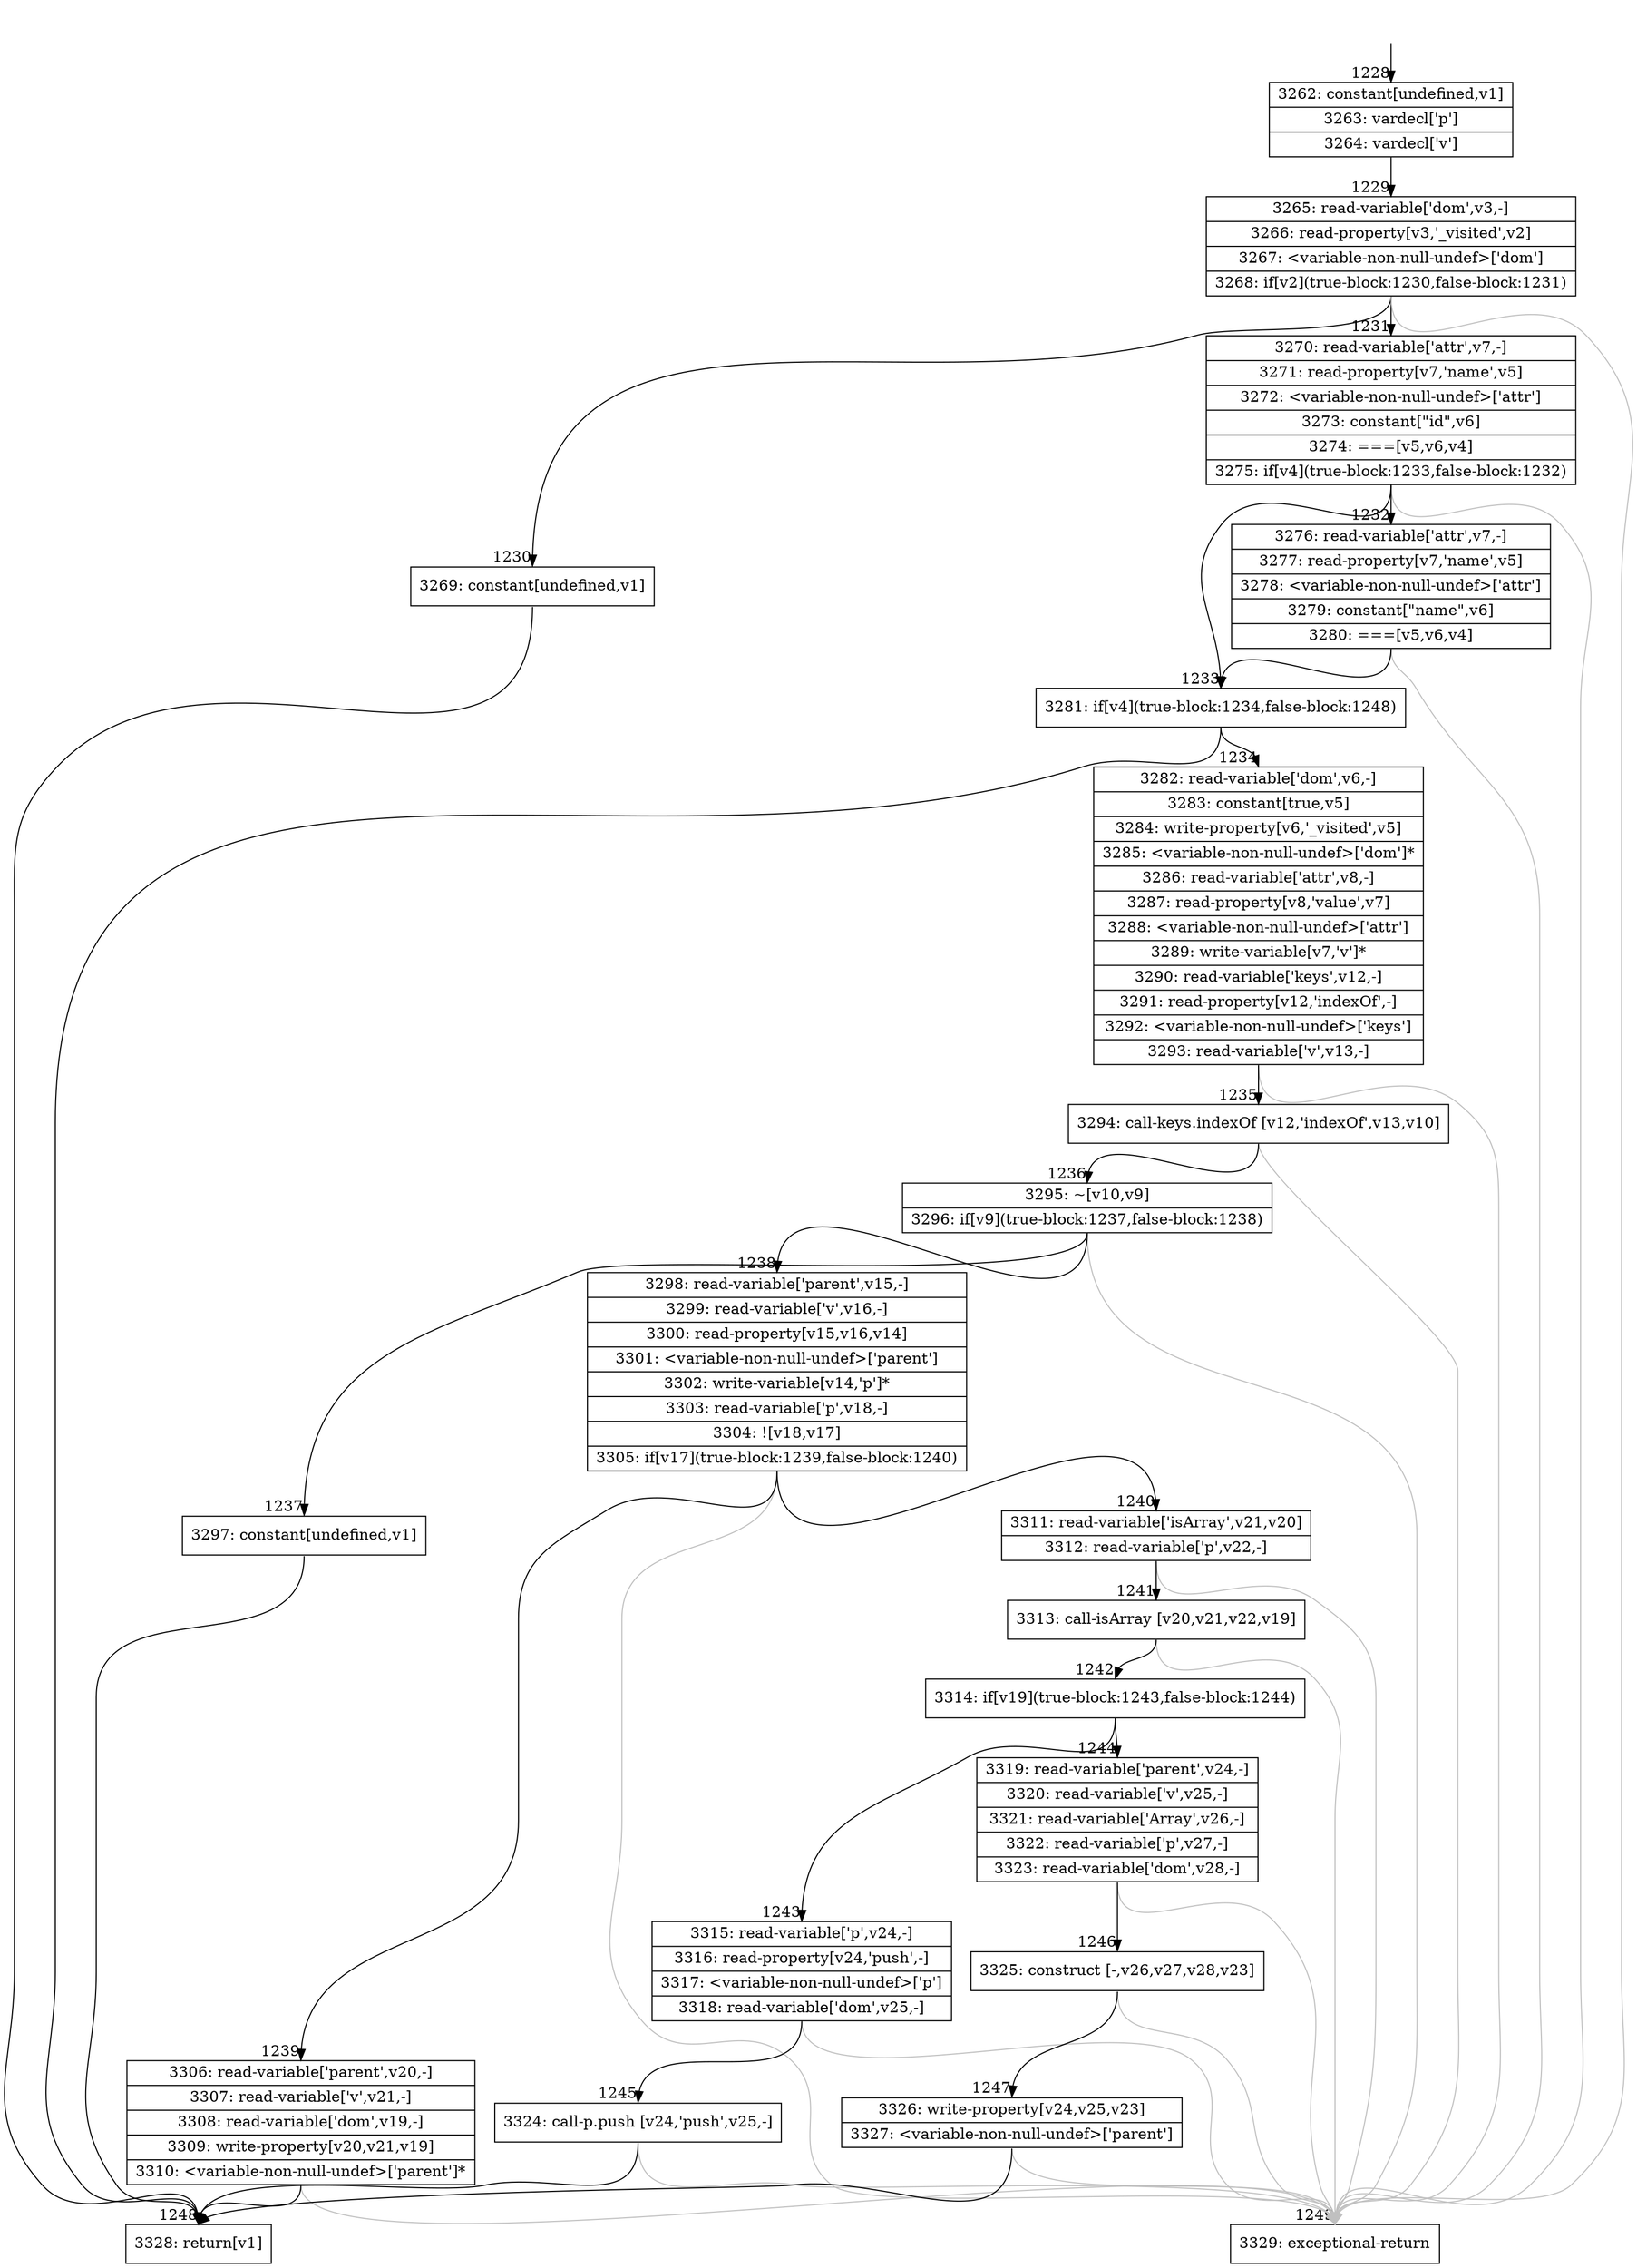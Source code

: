 digraph {
rankdir="TD"
BB_entry95[shape=none,label=""];
BB_entry95 -> BB1228 [tailport=s, headport=n, headlabel="    1228"]
BB1228 [shape=record label="{3262: constant[undefined,v1]|3263: vardecl['p']|3264: vardecl['v']}" ] 
BB1228 -> BB1229 [tailport=s, headport=n, headlabel="      1229"]
BB1229 [shape=record label="{3265: read-variable['dom',v3,-]|3266: read-property[v3,'_visited',v2]|3267: \<variable-non-null-undef\>['dom']|3268: if[v2](true-block:1230,false-block:1231)}" ] 
BB1229 -> BB1230 [tailport=s, headport=n, headlabel="      1230"]
BB1229 -> BB1231 [tailport=s, headport=n, headlabel="      1231"]
BB1229 -> BB1249 [tailport=s, headport=n, color=gray, headlabel="      1249"]
BB1230 [shape=record label="{3269: constant[undefined,v1]}" ] 
BB1230 -> BB1248 [tailport=s, headport=n, headlabel="      1248"]
BB1231 [shape=record label="{3270: read-variable['attr',v7,-]|3271: read-property[v7,'name',v5]|3272: \<variable-non-null-undef\>['attr']|3273: constant[\"id\",v6]|3274: ===[v5,v6,v4]|3275: if[v4](true-block:1233,false-block:1232)}" ] 
BB1231 -> BB1233 [tailport=s, headport=n, headlabel="      1233"]
BB1231 -> BB1232 [tailport=s, headport=n, headlabel="      1232"]
BB1231 -> BB1249 [tailport=s, headport=n, color=gray]
BB1232 [shape=record label="{3276: read-variable['attr',v7,-]|3277: read-property[v7,'name',v5]|3278: \<variable-non-null-undef\>['attr']|3279: constant[\"name\",v6]|3280: ===[v5,v6,v4]}" ] 
BB1232 -> BB1233 [tailport=s, headport=n]
BB1232 -> BB1249 [tailport=s, headport=n, color=gray]
BB1233 [shape=record label="{3281: if[v4](true-block:1234,false-block:1248)}" ] 
BB1233 -> BB1234 [tailport=s, headport=n, headlabel="      1234"]
BB1233 -> BB1248 [tailport=s, headport=n]
BB1234 [shape=record label="{3282: read-variable['dom',v6,-]|3283: constant[true,v5]|3284: write-property[v6,'_visited',v5]|3285: \<variable-non-null-undef\>['dom']*|3286: read-variable['attr',v8,-]|3287: read-property[v8,'value',v7]|3288: \<variable-non-null-undef\>['attr']|3289: write-variable[v7,'v']*|3290: read-variable['keys',v12,-]|3291: read-property[v12,'indexOf',-]|3292: \<variable-non-null-undef\>['keys']|3293: read-variable['v',v13,-]}" ] 
BB1234 -> BB1235 [tailport=s, headport=n, headlabel="      1235"]
BB1234 -> BB1249 [tailport=s, headport=n, color=gray]
BB1235 [shape=record label="{3294: call-keys.indexOf [v12,'indexOf',v13,v10]}" ] 
BB1235 -> BB1236 [tailport=s, headport=n, headlabel="      1236"]
BB1235 -> BB1249 [tailport=s, headport=n, color=gray]
BB1236 [shape=record label="{3295: ~[v10,v9]|3296: if[v9](true-block:1237,false-block:1238)}" ] 
BB1236 -> BB1237 [tailport=s, headport=n, headlabel="      1237"]
BB1236 -> BB1238 [tailport=s, headport=n, headlabel="      1238"]
BB1236 -> BB1249 [tailport=s, headport=n, color=gray]
BB1237 [shape=record label="{3297: constant[undefined,v1]}" ] 
BB1237 -> BB1248 [tailport=s, headport=n]
BB1238 [shape=record label="{3298: read-variable['parent',v15,-]|3299: read-variable['v',v16,-]|3300: read-property[v15,v16,v14]|3301: \<variable-non-null-undef\>['parent']|3302: write-variable[v14,'p']*|3303: read-variable['p',v18,-]|3304: ![v18,v17]|3305: if[v17](true-block:1239,false-block:1240)}" ] 
BB1238 -> BB1239 [tailport=s, headport=n, headlabel="      1239"]
BB1238 -> BB1240 [tailport=s, headport=n, headlabel="      1240"]
BB1238 -> BB1249 [tailport=s, headport=n, color=gray]
BB1239 [shape=record label="{3306: read-variable['parent',v20,-]|3307: read-variable['v',v21,-]|3308: read-variable['dom',v19,-]|3309: write-property[v20,v21,v19]|3310: \<variable-non-null-undef\>['parent']*}" ] 
BB1239 -> BB1248 [tailport=s, headport=n]
BB1239 -> BB1249 [tailport=s, headport=n, color=gray]
BB1240 [shape=record label="{3311: read-variable['isArray',v21,v20]|3312: read-variable['p',v22,-]}" ] 
BB1240 -> BB1241 [tailport=s, headport=n, headlabel="      1241"]
BB1240 -> BB1249 [tailport=s, headport=n, color=gray]
BB1241 [shape=record label="{3313: call-isArray [v20,v21,v22,v19]}" ] 
BB1241 -> BB1242 [tailport=s, headport=n, headlabel="      1242"]
BB1241 -> BB1249 [tailport=s, headport=n, color=gray]
BB1242 [shape=record label="{3314: if[v19](true-block:1243,false-block:1244)}" ] 
BB1242 -> BB1243 [tailport=s, headport=n, headlabel="      1243"]
BB1242 -> BB1244 [tailport=s, headport=n, headlabel="      1244"]
BB1243 [shape=record label="{3315: read-variable['p',v24,-]|3316: read-property[v24,'push',-]|3317: \<variable-non-null-undef\>['p']|3318: read-variable['dom',v25,-]}" ] 
BB1243 -> BB1245 [tailport=s, headport=n, headlabel="      1245"]
BB1243 -> BB1249 [tailport=s, headport=n, color=gray]
BB1244 [shape=record label="{3319: read-variable['parent',v24,-]|3320: read-variable['v',v25,-]|3321: read-variable['Array',v26,-]|3322: read-variable['p',v27,-]|3323: read-variable['dom',v28,-]}" ] 
BB1244 -> BB1246 [tailport=s, headport=n, headlabel="      1246"]
BB1244 -> BB1249 [tailport=s, headport=n, color=gray]
BB1245 [shape=record label="{3324: call-p.push [v24,'push',v25,-]}" ] 
BB1245 -> BB1248 [tailport=s, headport=n]
BB1245 -> BB1249 [tailport=s, headport=n, color=gray]
BB1246 [shape=record label="{3325: construct [-,v26,v27,v28,v23]}" ] 
BB1246 -> BB1247 [tailport=s, headport=n, headlabel="      1247"]
BB1246 -> BB1249 [tailport=s, headport=n, color=gray]
BB1247 [shape=record label="{3326: write-property[v24,v25,v23]|3327: \<variable-non-null-undef\>['parent']}" ] 
BB1247 -> BB1248 [tailport=s, headport=n]
BB1247 -> BB1249 [tailport=s, headport=n, color=gray]
BB1248 [shape=record label="{3328: return[v1]}" ] 
BB1249 [shape=record label="{3329: exceptional-return}" ] 
//#$~ 1068
}
